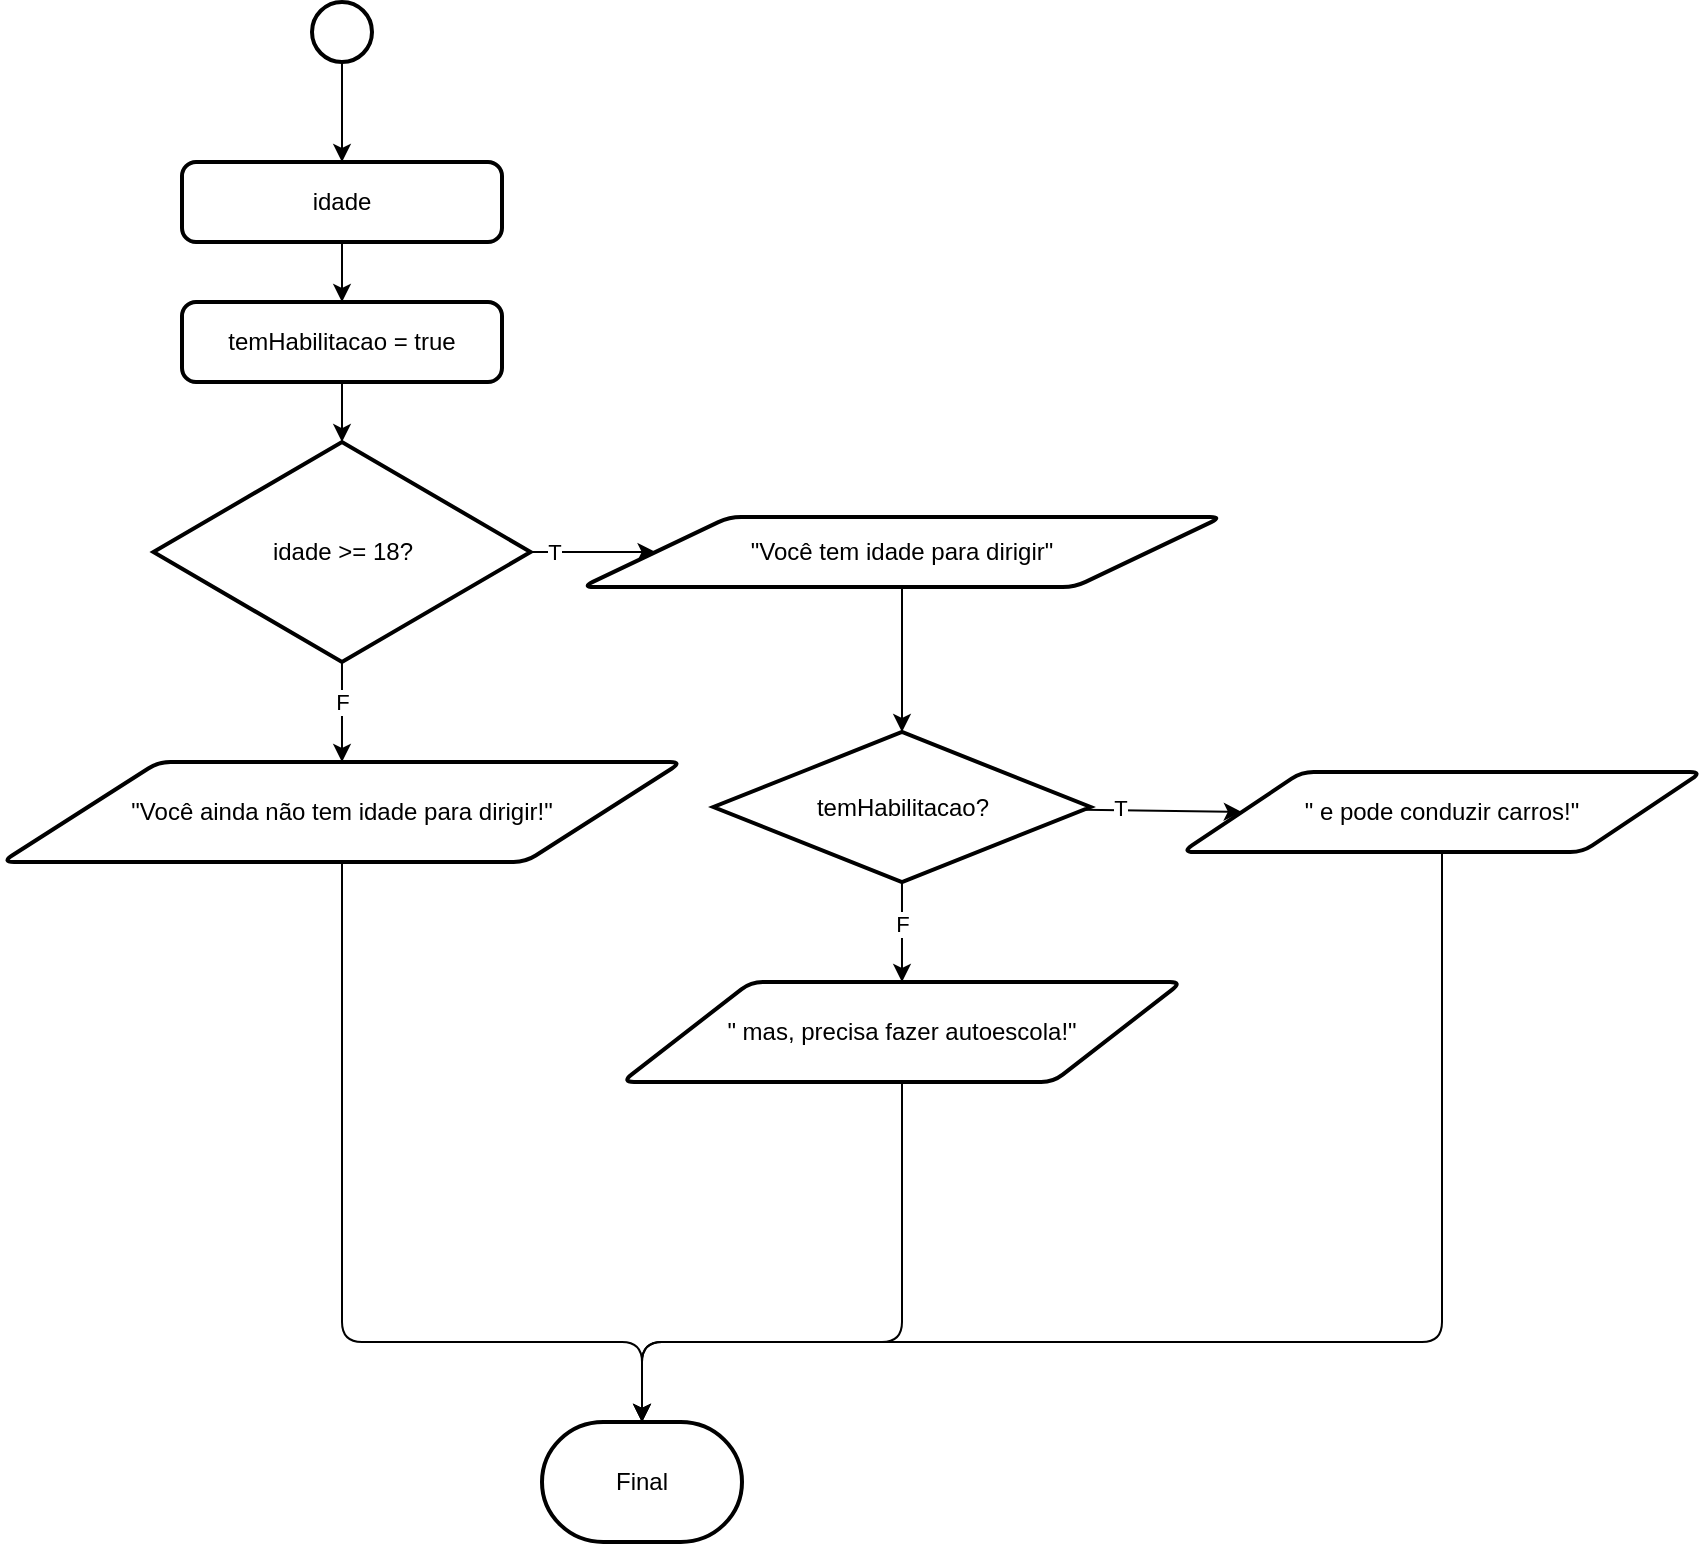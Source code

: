 <mxfile>
    <diagram id="LiGlUUHU8GWA1ie0WpT-" name="Página-1">
        <mxGraphModel dx="804" dy="351" grid="1" gridSize="10" guides="1" tooltips="1" connect="1" arrows="1" fold="1" page="1" pageScale="1" pageWidth="900" pageHeight="1600" math="0" shadow="0">
            <root>
                <mxCell id="0"/>
                <mxCell id="1" parent="0"/>
                <mxCell id="2" value="idade" style="rounded=1;whiteSpace=wrap;html=1;absoluteArcSize=1;arcSize=14;strokeWidth=2;" parent="1" vertex="1">
                    <mxGeometry x="130" y="160" width="160" height="40" as="geometry"/>
                </mxCell>
                <mxCell id="15" value="" style="edgeStyle=none;html=1;" parent="1" source="3" target="14" edge="1">
                    <mxGeometry relative="1" as="geometry"/>
                </mxCell>
                <mxCell id="3" value="temHabilitacao = true" style="rounded=1;whiteSpace=wrap;html=1;absoluteArcSize=1;arcSize=14;strokeWidth=2;" parent="1" vertex="1">
                    <mxGeometry x="130" y="230" width="160" height="40" as="geometry"/>
                </mxCell>
                <mxCell id="4" value="" style="strokeWidth=2;html=1;shape=mxgraph.flowchart.start_2;whiteSpace=wrap;" parent="1" vertex="1">
                    <mxGeometry x="195" y="80" width="30" height="30" as="geometry"/>
                </mxCell>
                <mxCell id="6" value="" style="endArrow=classic;html=1;exitX=0.5;exitY=1;exitDx=0;exitDy=0;exitPerimeter=0;" parent="1" source="4" target="2" edge="1">
                    <mxGeometry width="50" height="50" relative="1" as="geometry">
                        <mxPoint x="210" y="130" as="sourcePoint"/>
                        <mxPoint x="260" y="80" as="targetPoint"/>
                    </mxGeometry>
                </mxCell>
                <mxCell id="8" value="" style="endArrow=classic;html=1;exitX=0.5;exitY=1;exitDx=0;exitDy=0;" parent="1" source="2" target="3" edge="1">
                    <mxGeometry width="50" height="50" relative="1" as="geometry">
                        <mxPoint x="210" y="130" as="sourcePoint"/>
                        <mxPoint x="260" y="80" as="targetPoint"/>
                    </mxGeometry>
                </mxCell>
                <mxCell id="17" value="" style="edgeStyle=none;html=1;entryX=0;entryY=0.5;entryDx=0;entryDy=0;" parent="1" source="14" target="23" edge="1">
                    <mxGeometry relative="1" as="geometry">
                        <mxPoint x="381.5" y="355" as="targetPoint"/>
                    </mxGeometry>
                </mxCell>
                <mxCell id="18" value="T" style="edgeLabel;html=1;align=center;verticalAlign=middle;resizable=0;points=[];" parent="17" vertex="1" connectable="0">
                    <mxGeometry x="-0.363" y="2" relative="1" as="geometry">
                        <mxPoint x="-9" y="2" as="offset"/>
                    </mxGeometry>
                </mxCell>
                <mxCell id="22" value="" style="edgeStyle=none;html=1;" parent="1" source="14" target="21" edge="1">
                    <mxGeometry relative="1" as="geometry"/>
                </mxCell>
                <mxCell id="25" value="F" style="edgeLabel;html=1;align=center;verticalAlign=middle;resizable=0;points=[];" parent="22" vertex="1" connectable="0">
                    <mxGeometry x="0.064" relative="1" as="geometry">
                        <mxPoint y="-7" as="offset"/>
                    </mxGeometry>
                </mxCell>
                <mxCell id="14" value="idade &amp;gt;= 18?" style="rhombus;whiteSpace=wrap;html=1;rounded=1;arcSize=0;strokeWidth=2;" parent="1" vertex="1">
                    <mxGeometry x="115.71" y="300" width="188.57" height="110" as="geometry"/>
                </mxCell>
                <mxCell id="21" value="&quot;Você ainda não tem idade para dirigir!&quot;" style="shape=parallelogram;html=1;strokeWidth=2;perimeter=parallelogramPerimeter;whiteSpace=wrap;rounded=1;arcSize=12;size=0.23;" parent="1" vertex="1">
                    <mxGeometry x="40" y="460" width="340" height="50" as="geometry"/>
                </mxCell>
                <mxCell id="27" style="edgeStyle=none;html=1;entryX=0.5;entryY=0;entryDx=0;entryDy=0;" parent="1" source="23" target="26" edge="1">
                    <mxGeometry relative="1" as="geometry"/>
                </mxCell>
                <mxCell id="23" value="&quot;Você tem idade para dirigir&quot;" style="shape=parallelogram;html=1;strokeWidth=2;perimeter=parallelogramPerimeter;whiteSpace=wrap;rounded=1;arcSize=12;size=0.23;" parent="1" vertex="1">
                    <mxGeometry x="330" y="337.5" width="320" height="35" as="geometry"/>
                </mxCell>
                <mxCell id="33" style="edgeStyle=none;html=1;entryX=0;entryY=0.5;entryDx=0;entryDy=0;" parent="1" source="26" target="32" edge="1">
                    <mxGeometry relative="1" as="geometry"/>
                </mxCell>
                <mxCell id="35" value="T" style="edgeLabel;html=1;align=center;verticalAlign=middle;resizable=0;points=[];" parent="33" vertex="1" connectable="0">
                    <mxGeometry x="-0.704" y="3" relative="1" as="geometry">
                        <mxPoint x="6" y="2" as="offset"/>
                    </mxGeometry>
                </mxCell>
                <mxCell id="34" style="edgeStyle=none;html=1;entryX=0.5;entryY=0;entryDx=0;entryDy=0;" parent="1" source="26" target="31" edge="1">
                    <mxGeometry relative="1" as="geometry"/>
                </mxCell>
                <mxCell id="36" value="F" style="edgeLabel;html=1;align=center;verticalAlign=middle;resizable=0;points=[];" parent="34" vertex="1" connectable="0">
                    <mxGeometry x="-0.629" relative="1" as="geometry">
                        <mxPoint y="11" as="offset"/>
                    </mxGeometry>
                </mxCell>
                <mxCell id="26" value="temHabilitacao?" style="rhombus;whiteSpace=wrap;html=1;rounded=1;arcSize=0;strokeWidth=2;" parent="1" vertex="1">
                    <mxGeometry x="395.71" y="445" width="188.57" height="75" as="geometry"/>
                </mxCell>
                <mxCell id="28" value="Final" style="strokeWidth=2;html=1;shape=mxgraph.flowchart.terminator;whiteSpace=wrap;" parent="1" vertex="1">
                    <mxGeometry x="310" y="790" width="100" height="60" as="geometry"/>
                </mxCell>
                <mxCell id="30" style="edgeStyle=none;html=1;" parent="1" source="21" target="28" edge="1">
                    <mxGeometry relative="1" as="geometry">
                        <mxPoint x="203.333" y="540" as="sourcePoint"/>
                        <mxPoint x="360" y="710" as="targetPoint"/>
                        <Array as="points">
                            <mxPoint x="210" y="750"/>
                            <mxPoint x="360" y="750"/>
                        </Array>
                    </mxGeometry>
                </mxCell>
                <mxCell id="37" style="edgeStyle=none;html=1;entryX=0.5;entryY=0;entryDx=0;entryDy=0;entryPerimeter=0;" parent="1" source="31" target="28" edge="1">
                    <mxGeometry relative="1" as="geometry">
                        <Array as="points">
                            <mxPoint x="490" y="750"/>
                            <mxPoint x="360" y="750"/>
                        </Array>
                    </mxGeometry>
                </mxCell>
                <mxCell id="31" value="&quot; mas, precisa fazer autoescola!&quot;" style="shape=parallelogram;html=1;strokeWidth=2;perimeter=parallelogramPerimeter;whiteSpace=wrap;rounded=1;arcSize=12;size=0.23;" parent="1" vertex="1">
                    <mxGeometry x="350" y="570" width="280" height="50" as="geometry"/>
                </mxCell>
                <mxCell id="38" style="edgeStyle=none;html=1;entryX=0.5;entryY=0;entryDx=0;entryDy=0;entryPerimeter=0;" parent="1" source="32" target="28" edge="1">
                    <mxGeometry relative="1" as="geometry">
                        <Array as="points">
                            <mxPoint x="760" y="750"/>
                            <mxPoint x="360" y="750"/>
                        </Array>
                    </mxGeometry>
                </mxCell>
                <mxCell id="32" value="&quot; e pode conduzir carros!&quot;" style="shape=parallelogram;html=1;strokeWidth=2;perimeter=parallelogramPerimeter;whiteSpace=wrap;rounded=1;arcSize=12;size=0.23;" parent="1" vertex="1">
                    <mxGeometry x="630" y="465" width="260" height="40" as="geometry"/>
                </mxCell>
            </root>
        </mxGraphModel>
    </diagram>
</mxfile>